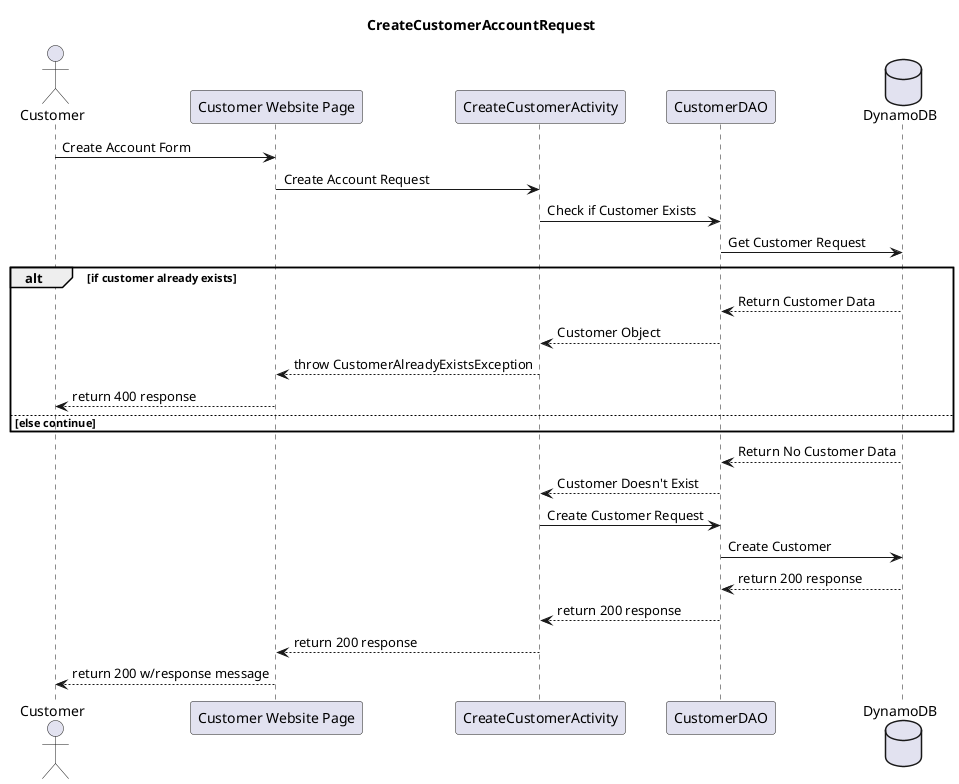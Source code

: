 @startuml
'https://plantuml.com/sequence-diagram

actor "Customer" as client
participant "Customer Website Page" as apiGateway
participant "CreateCustomerActivity" as createCustomerActivity
participant "CustomerDAO" as customerDao
database "DynamoDB" as dynamoDB

title CreateCustomerAccountRequest

client -> apiGateway : Create Account Form
apiGateway -> createCustomerActivity : Create Account Request
createCustomerActivity -> customerDao : Check if Customer Exists
customerDao -> dynamoDB : Get Customer Request
alt if customer already exists
dynamoDB --> customerDao : Return Customer Data
customerDao --> createCustomerActivity : Customer Object
createCustomerActivity --> apiGateway : throw CustomerAlreadyExistsException
apiGateway --> client : return 400 response
else else continue
end
dynamoDB --> customerDao : Return No Customer Data
customerDao --> createCustomerActivity : Customer Doesn't Exist
createCustomerActivity -> customerDao : Create Customer Request
customerDao -> dynamoDB : Create Customer
dynamoDB --> customerDao : return 200 response
customerDao --> createCustomerActivity : return 200 response
createCustomerActivity --> apiGateway : return 200 response
apiGateway --> client : return 200 w/response message

@enduml